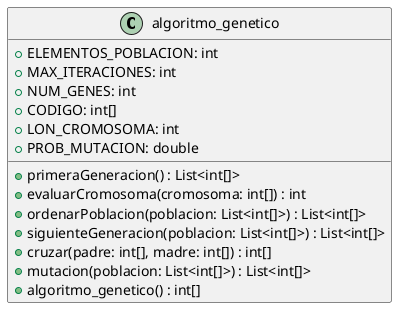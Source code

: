 @startuml

class algoritmo_genetico {
  + ELEMENTOS_POBLACION: int
  + MAX_ITERACIONES: int
  + NUM_GENES: int
  + CODIGO: int[]
  + LON_CROMOSOMA: int
  + PROB_MUTACION: double
  + primeraGeneracion() : List<int[]>
  + evaluarCromosoma(cromosoma: int[]) : int
  + ordenarPoblacion(poblacion: List<int[]>) : List<int[]>
  + siguienteGeneracion(poblacion: List<int[]>) : List<int[]>
  + cruzar(padre: int[], madre: int[]) : int[]
  + mutacion(poblacion: List<int[]>) : List<int[]>
  + algoritmo_genetico() : int[]
}

@enduml

